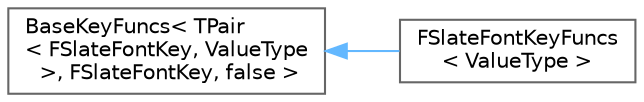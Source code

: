 digraph "Graphical Class Hierarchy"
{
 // INTERACTIVE_SVG=YES
 // LATEX_PDF_SIZE
  bgcolor="transparent";
  edge [fontname=Helvetica,fontsize=10,labelfontname=Helvetica,labelfontsize=10];
  node [fontname=Helvetica,fontsize=10,shape=box,height=0.2,width=0.4];
  rankdir="LR";
  Node0 [id="Node000000",label="BaseKeyFuncs\< TPair\l\< FSlateFontKey, ValueType\l \>, FSlateFontKey, false \>",height=0.2,width=0.4,color="grey40", fillcolor="white", style="filled",URL="$d8/d90/structBaseKeyFuncs.html",tooltip=" "];
  Node0 -> Node1 [id="edge2853_Node000000_Node000001",dir="back",color="steelblue1",style="solid",tooltip=" "];
  Node1 [id="Node000001",label="FSlateFontKeyFuncs\l\< ValueType \>",height=0.2,width=0.4,color="grey40", fillcolor="white", style="filled",URL="$d5/d10/structFSlateFontKeyFuncs.html",tooltip=" "];
}
